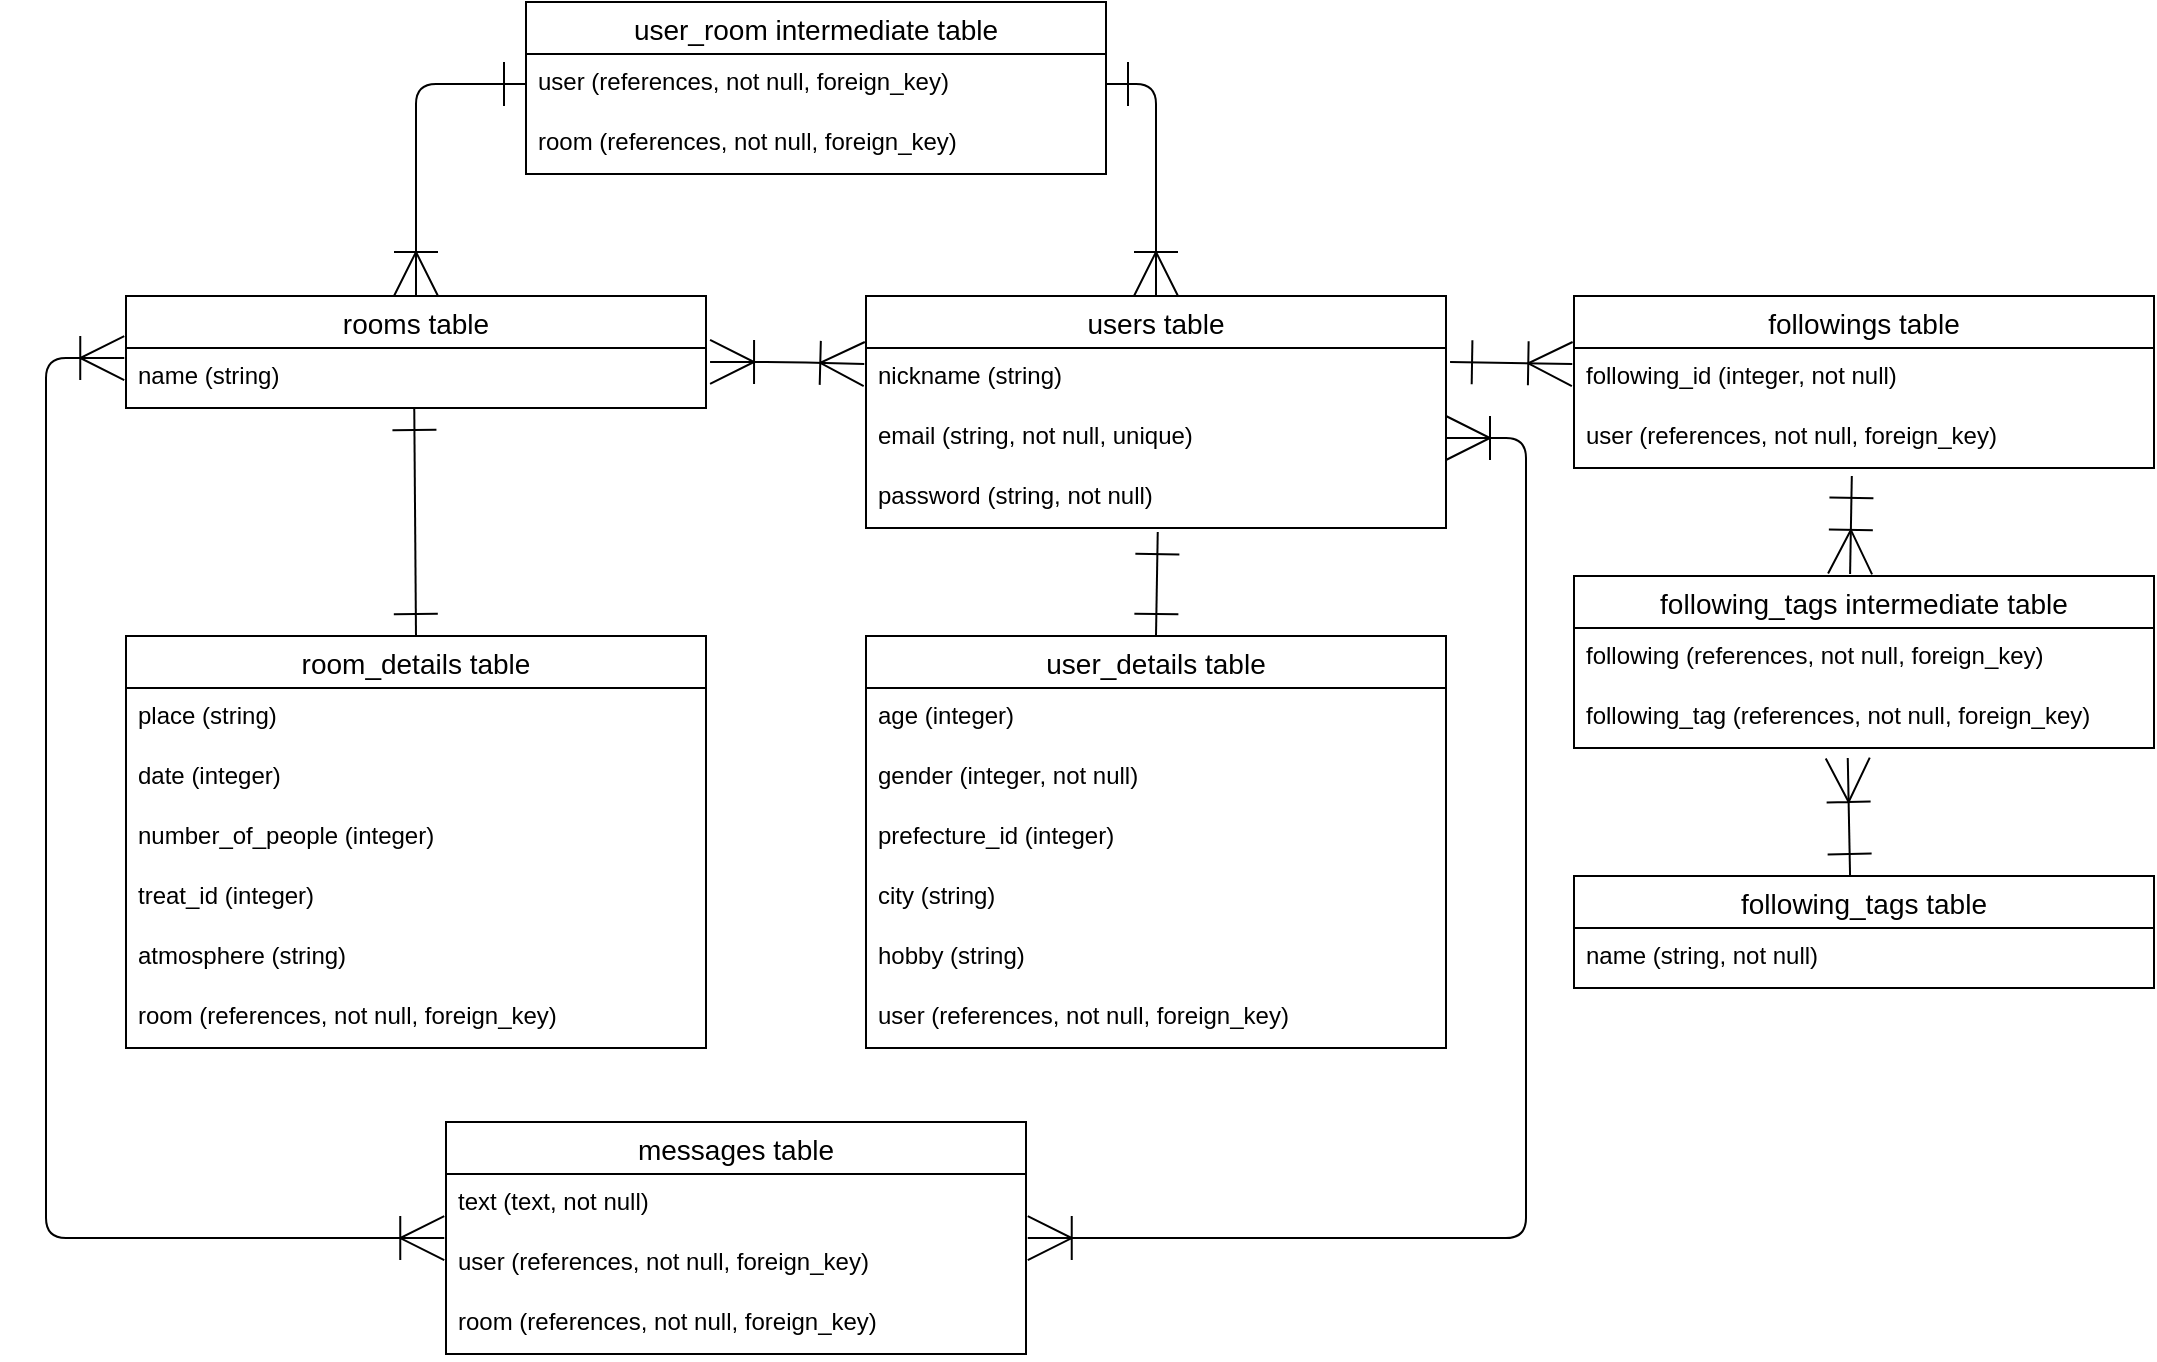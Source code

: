 <mxfile>
    <diagram id="fqUPZDVNt1wU98dqw7fa" name="ページ1">
        <mxGraphModel dx="2205" dy="807" grid="1" gridSize="10" guides="1" tooltips="1" connect="1" arrows="1" fold="1" page="1" pageScale="1" pageWidth="827" pageHeight="1169" math="0" shadow="0">
            <root>
                <mxCell id="0"/>
                <mxCell id="1" parent="0"/>
                <mxCell id="2" value="users table" style="swimlane;fontStyle=0;childLayout=stackLayout;horizontal=1;startSize=26;horizontalStack=0;resizeParent=1;resizeParentMax=0;resizeLast=0;collapsible=1;marginBottom=0;align=center;fontSize=14;" vertex="1" parent="1">
                    <mxGeometry x="110" y="187" width="290" height="116" as="geometry"/>
                </mxCell>
                <mxCell id="3" value="nickname (string)" style="text;strokeColor=none;fillColor=none;spacingLeft=4;spacingRight=4;overflow=hidden;rotatable=0;points=[[0,0.5],[1,0.5]];portConstraint=eastwest;fontSize=12;" vertex="1" parent="2">
                    <mxGeometry y="26" width="290" height="30" as="geometry"/>
                </mxCell>
                <mxCell id="4" value="email (string, not null, unique)" style="text;strokeColor=none;fillColor=none;spacingLeft=4;spacingRight=4;overflow=hidden;rotatable=0;points=[[0,0.5],[1,0.5]];portConstraint=eastwest;fontSize=12;" vertex="1" parent="2">
                    <mxGeometry y="56" width="290" height="30" as="geometry"/>
                </mxCell>
                <mxCell id="5" value="password (string, not null)" style="text;strokeColor=none;fillColor=none;spacingLeft=4;spacingRight=4;overflow=hidden;rotatable=0;points=[[0,0.5],[1,0.5]];portConstraint=eastwest;fontSize=12;" vertex="1" parent="2">
                    <mxGeometry y="86" width="290" height="30" as="geometry"/>
                </mxCell>
                <mxCell id="6" value="user_details table" style="swimlane;fontStyle=0;childLayout=stackLayout;horizontal=1;startSize=26;horizontalStack=0;resizeParent=1;resizeParentMax=0;resizeLast=0;collapsible=1;marginBottom=0;align=center;fontSize=14;" vertex="1" parent="1">
                    <mxGeometry x="110" y="357" width="290" height="206" as="geometry"/>
                </mxCell>
                <mxCell id="7" value="age (integer)" style="text;strokeColor=none;fillColor=none;spacingLeft=4;spacingRight=4;overflow=hidden;rotatable=0;points=[[0,0.5],[1,0.5]];portConstraint=eastwest;fontSize=12;" vertex="1" parent="6">
                    <mxGeometry y="26" width="290" height="30" as="geometry"/>
                </mxCell>
                <mxCell id="12" value="gender (integer, not null)" style="text;strokeColor=none;fillColor=none;spacingLeft=4;spacingRight=4;overflow=hidden;rotatable=0;points=[[0,0.5],[1,0.5]];portConstraint=eastwest;fontSize=12;" vertex="1" parent="6">
                    <mxGeometry y="56" width="290" height="30" as="geometry"/>
                </mxCell>
                <mxCell id="8" value="prefecture_id (integer)" style="text;strokeColor=none;fillColor=none;spacingLeft=4;spacingRight=4;overflow=hidden;rotatable=0;points=[[0,0.5],[1,0.5]];portConstraint=eastwest;fontSize=12;" vertex="1" parent="6">
                    <mxGeometry y="86" width="290" height="30" as="geometry"/>
                </mxCell>
                <mxCell id="9" value="city (string)" style="text;strokeColor=none;fillColor=none;spacingLeft=4;spacingRight=4;overflow=hidden;rotatable=0;points=[[0,0.5],[1,0.5]];portConstraint=eastwest;fontSize=12;" vertex="1" parent="6">
                    <mxGeometry y="116" width="290" height="30" as="geometry"/>
                </mxCell>
                <mxCell id="10" value="hobby (string)" style="text;strokeColor=none;fillColor=none;spacingLeft=4;spacingRight=4;overflow=hidden;rotatable=0;points=[[0,0.5],[1,0.5]];portConstraint=eastwest;fontSize=12;" vertex="1" parent="6">
                    <mxGeometry y="146" width="290" height="30" as="geometry"/>
                </mxCell>
                <mxCell id="11" value="user (references, not null, foreign_key)" style="text;strokeColor=none;fillColor=none;spacingLeft=4;spacingRight=4;overflow=hidden;rotatable=0;points=[[0,0.5],[1,0.5]];portConstraint=eastwest;fontSize=12;" vertex="1" parent="6">
                    <mxGeometry y="176" width="290" height="30" as="geometry"/>
                </mxCell>
                <mxCell id="13" value="followings table" style="swimlane;fontStyle=0;childLayout=stackLayout;horizontal=1;startSize=26;horizontalStack=0;resizeParent=1;resizeParentMax=0;resizeLast=0;collapsible=1;marginBottom=0;align=center;fontSize=14;" vertex="1" parent="1">
                    <mxGeometry x="464" y="187" width="290" height="86" as="geometry"/>
                </mxCell>
                <mxCell id="14" value="following_id (integer, not null)" style="text;strokeColor=none;fillColor=none;spacingLeft=4;spacingRight=4;overflow=hidden;rotatable=0;points=[[0,0.5],[1,0.5]];portConstraint=eastwest;fontSize=12;" vertex="1" parent="13">
                    <mxGeometry y="26" width="290" height="30" as="geometry"/>
                </mxCell>
                <mxCell id="17" value="user (references, not null, foreign_key)" style="text;strokeColor=none;fillColor=none;spacingLeft=4;spacingRight=4;overflow=hidden;rotatable=0;points=[[0,0.5],[1,0.5]];portConstraint=eastwest;fontSize=12;" vertex="1" parent="13">
                    <mxGeometry y="56" width="290" height="30" as="geometry"/>
                </mxCell>
                <mxCell id="18" value="following_tags table" style="swimlane;fontStyle=0;childLayout=stackLayout;horizontal=1;startSize=26;horizontalStack=0;resizeParent=1;resizeParentMax=0;resizeLast=0;collapsible=1;marginBottom=0;align=center;fontSize=14;" vertex="1" parent="1">
                    <mxGeometry x="464" y="477" width="290" height="56" as="geometry"/>
                </mxCell>
                <mxCell id="19" value="name (string, not null)" style="text;strokeColor=none;fillColor=none;spacingLeft=4;spacingRight=4;overflow=hidden;rotatable=0;points=[[0,0.5],[1,0.5]];portConstraint=eastwest;fontSize=12;" vertex="1" parent="18">
                    <mxGeometry y="26" width="290" height="30" as="geometry"/>
                </mxCell>
                <mxCell id="21" value="following_tags intermediate table" style="swimlane;fontStyle=0;childLayout=stackLayout;horizontal=1;startSize=26;horizontalStack=0;resizeParent=1;resizeParentMax=0;resizeLast=0;collapsible=1;marginBottom=0;align=center;fontSize=14;" vertex="1" parent="1">
                    <mxGeometry x="464" y="327" width="290" height="86" as="geometry"/>
                </mxCell>
                <mxCell id="23" value="following (references, not null, foreign_key)" style="text;strokeColor=none;fillColor=none;spacingLeft=4;spacingRight=4;overflow=hidden;rotatable=0;points=[[0,0.5],[1,0.5]];portConstraint=eastwest;fontSize=12;" vertex="1" parent="21">
                    <mxGeometry y="26" width="290" height="30" as="geometry"/>
                </mxCell>
                <mxCell id="24" value="following_tag (references, not null, foreign_key)" style="text;strokeColor=none;fillColor=none;spacingLeft=4;spacingRight=4;overflow=hidden;rotatable=0;points=[[0,0.5],[1,0.5]];portConstraint=eastwest;fontSize=12;" vertex="1" parent="21">
                    <mxGeometry y="56" width="290" height="30" as="geometry"/>
                </mxCell>
                <mxCell id="25" value="rooms table" style="swimlane;fontStyle=0;childLayout=stackLayout;horizontal=1;startSize=26;horizontalStack=0;resizeParent=1;resizeParentMax=0;resizeLast=0;collapsible=1;marginBottom=0;align=center;fontSize=14;" vertex="1" parent="1">
                    <mxGeometry x="-260" y="187" width="290" height="56" as="geometry"/>
                </mxCell>
                <mxCell id="26" value="name (string)" style="text;strokeColor=none;fillColor=none;spacingLeft=4;spacingRight=4;overflow=hidden;rotatable=0;points=[[0,0.5],[1,0.5]];portConstraint=eastwest;fontSize=12;" vertex="1" parent="25">
                    <mxGeometry y="26" width="290" height="30" as="geometry"/>
                </mxCell>
                <mxCell id="29" value="room_details table" style="swimlane;fontStyle=0;childLayout=stackLayout;horizontal=1;startSize=26;horizontalStack=0;resizeParent=1;resizeParentMax=0;resizeLast=0;collapsible=1;marginBottom=0;align=center;fontSize=14;" vertex="1" parent="1">
                    <mxGeometry x="-260" y="357" width="290" height="206" as="geometry"/>
                </mxCell>
                <mxCell id="30" value="place (string)" style="text;strokeColor=none;fillColor=none;spacingLeft=4;spacingRight=4;overflow=hidden;rotatable=0;points=[[0,0.5],[1,0.5]];portConstraint=eastwest;fontSize=12;" vertex="1" parent="29">
                    <mxGeometry y="26" width="290" height="30" as="geometry"/>
                </mxCell>
                <mxCell id="31" value="date (integer)" style="text;strokeColor=none;fillColor=none;spacingLeft=4;spacingRight=4;overflow=hidden;rotatable=0;points=[[0,0.5],[1,0.5]];portConstraint=eastwest;fontSize=12;" vertex="1" parent="29">
                    <mxGeometry y="56" width="290" height="30" as="geometry"/>
                </mxCell>
                <mxCell id="32" value="number_of_people (integer)" style="text;strokeColor=none;fillColor=none;spacingLeft=4;spacingRight=4;overflow=hidden;rotatable=0;points=[[0,0.5],[1,0.5]];portConstraint=eastwest;fontSize=12;" vertex="1" parent="29">
                    <mxGeometry y="86" width="290" height="30" as="geometry"/>
                </mxCell>
                <mxCell id="33" value="treat_id (integer)" style="text;strokeColor=none;fillColor=none;spacingLeft=4;spacingRight=4;overflow=hidden;rotatable=0;points=[[0,0.5],[1,0.5]];portConstraint=eastwest;fontSize=12;" vertex="1" parent="29">
                    <mxGeometry y="116" width="290" height="30" as="geometry"/>
                </mxCell>
                <mxCell id="34" value="atmosphere (string)" style="text;strokeColor=none;fillColor=none;spacingLeft=4;spacingRight=4;overflow=hidden;rotatable=0;points=[[0,0.5],[1,0.5]];portConstraint=eastwest;fontSize=12;" vertex="1" parent="29">
                    <mxGeometry y="146" width="290" height="30" as="geometry"/>
                </mxCell>
                <mxCell id="35" value="room (references, not null, foreign_key)" style="text;strokeColor=none;fillColor=none;spacingLeft=4;spacingRight=4;overflow=hidden;rotatable=0;points=[[0,0.5],[1,0.5]];portConstraint=eastwest;fontSize=12;" vertex="1" parent="29">
                    <mxGeometry y="176" width="290" height="30" as="geometry"/>
                </mxCell>
                <mxCell id="36" value="user_room intermediate table" style="swimlane;fontStyle=0;childLayout=stackLayout;horizontal=1;startSize=26;horizontalStack=0;resizeParent=1;resizeParentMax=0;resizeLast=0;collapsible=1;marginBottom=0;align=center;fontSize=14;" vertex="1" parent="1">
                    <mxGeometry x="-60" y="40" width="290" height="86" as="geometry"/>
                </mxCell>
                <mxCell id="37" value="user (references, not null, foreign_key)" style="text;strokeColor=none;fillColor=none;spacingLeft=4;spacingRight=4;overflow=hidden;rotatable=0;points=[[0,0.5],[1,0.5]];portConstraint=eastwest;fontSize=12;" vertex="1" parent="36">
                    <mxGeometry y="26" width="290" height="30" as="geometry"/>
                </mxCell>
                <mxCell id="38" value="room (references, not null, foreign_key)" style="text;strokeColor=none;fillColor=none;spacingLeft=4;spacingRight=4;overflow=hidden;rotatable=0;points=[[0,0.5],[1,0.5]];portConstraint=eastwest;fontSize=12;" vertex="1" parent="36">
                    <mxGeometry y="56" width="290" height="30" as="geometry"/>
                </mxCell>
                <mxCell id="39" value="messages table" style="swimlane;fontStyle=0;childLayout=stackLayout;horizontal=1;startSize=26;horizontalStack=0;resizeParent=1;resizeParentMax=0;resizeLast=0;collapsible=1;marginBottom=0;align=center;fontSize=14;" vertex="1" parent="1">
                    <mxGeometry x="-100" y="600" width="290" height="116" as="geometry"/>
                </mxCell>
                <mxCell id="42" value="text (text, not null)" style="text;strokeColor=none;fillColor=none;spacingLeft=4;spacingRight=4;overflow=hidden;rotatable=0;points=[[0,0.5],[1,0.5]];portConstraint=eastwest;fontSize=12;" vertex="1" parent="39">
                    <mxGeometry y="26" width="290" height="30" as="geometry"/>
                </mxCell>
                <mxCell id="40" value="user (references, not null, foreign_key)" style="text;strokeColor=none;fillColor=none;spacingLeft=4;spacingRight=4;overflow=hidden;rotatable=0;points=[[0,0.5],[1,0.5]];portConstraint=eastwest;fontSize=12;" vertex="1" parent="39">
                    <mxGeometry y="56" width="290" height="30" as="geometry"/>
                </mxCell>
                <mxCell id="41" value="room (references, not null, foreign_key)" style="text;strokeColor=none;fillColor=none;spacingLeft=4;spacingRight=4;overflow=hidden;rotatable=0;points=[[0,0.5],[1,0.5]];portConstraint=eastwest;fontSize=12;" vertex="1" parent="39">
                    <mxGeometry y="86" width="290" height="30" as="geometry"/>
                </mxCell>
                <mxCell id="43" style="edgeStyle=none;html=1;startArrow=ERoneToMany;startFill=0;endArrow=ERoneToMany;endFill=0;endSize=20;startSize=20;entryX=1.007;entryY=0.233;entryDx=0;entryDy=0;entryPerimeter=0;exitX=-0.003;exitY=0.267;exitDx=0;exitDy=0;exitPerimeter=0;" edge="1" parent="1" source="3" target="26">
                    <mxGeometry relative="1" as="geometry">
                        <mxPoint x="90" y="220" as="sourcePoint"/>
                        <mxPoint x="50" y="220" as="targetPoint"/>
                        <Array as="points">
                            <mxPoint x="70" y="220"/>
                        </Array>
                    </mxGeometry>
                </mxCell>
                <mxCell id="44" style="edgeStyle=none;html=1;exitX=-0.003;exitY=0.267;exitDx=0;exitDy=0;entryX=1.007;entryY=0.233;entryDx=0;entryDy=0;startArrow=ERoneToMany;startFill=0;endArrow=ERone;endFill=0;endSize=20;startSize=20;entryPerimeter=0;exitPerimeter=0;" edge="1" parent="1" source="14" target="3">
                    <mxGeometry relative="1" as="geometry">
                        <mxPoint x="610" y="-30" as="sourcePoint"/>
                        <mxPoint x="530" y="-30" as="targetPoint"/>
                        <Array as="points"/>
                    </mxGeometry>
                </mxCell>
                <mxCell id="45" style="edgeStyle=none;html=1;exitX=0.5;exitY=0;exitDx=0;exitDy=0;entryX=0.497;entryY=1;entryDx=0;entryDy=0;startArrow=ERone;startFill=0;endArrow=ERone;endFill=0;endSize=20;startSize=20;entryPerimeter=0;" edge="1" parent="1" source="29" target="26">
                    <mxGeometry relative="1" as="geometry">
                        <mxPoint x="-90" y="300" as="sourcePoint"/>
                        <mxPoint x="-170" y="300" as="targetPoint"/>
                        <Array as="points"/>
                    </mxGeometry>
                </mxCell>
                <mxCell id="46" style="edgeStyle=orthogonalEdgeStyle;html=1;exitX=-0.003;exitY=0.067;exitDx=0;exitDy=0;entryX=-0.003;entryY=0.167;entryDx=0;entryDy=0;startArrow=ERoneToMany;startFill=0;endArrow=ERoneToMany;endFill=0;endSize=20;startSize=20;exitPerimeter=0;entryPerimeter=0;" edge="1" parent="1" source="40" target="26">
                    <mxGeometry relative="1" as="geometry">
                        <mxPoint x="-75" y="-82.5" as="sourcePoint"/>
                        <mxPoint x="-155" y="-82.5" as="targetPoint"/>
                        <Array as="points">
                            <mxPoint x="-300" y="658"/>
                            <mxPoint x="-300" y="218"/>
                        </Array>
                    </mxGeometry>
                </mxCell>
                <mxCell id="47" style="edgeStyle=orthogonalEdgeStyle;html=1;exitX=1;exitY=0.5;exitDx=0;exitDy=0;entryX=1.003;entryY=0.067;entryDx=0;entryDy=0;startArrow=ERoneToMany;startFill=0;endArrow=ERoneToMany;endFill=0;endSize=20;startSize=20;entryPerimeter=0;" edge="1" parent="1" source="4" target="40">
                    <mxGeometry relative="1" as="geometry">
                        <mxPoint x="330" y="-82.5" as="sourcePoint"/>
                        <mxPoint x="250" y="-82.5" as="targetPoint"/>
                        <Array as="points">
                            <mxPoint x="440" y="258"/>
                            <mxPoint x="440" y="658"/>
                        </Array>
                    </mxGeometry>
                </mxCell>
                <mxCell id="48" style="edgeStyle=orthogonalEdgeStyle;html=1;exitX=0;exitY=0.5;exitDx=0;exitDy=0;entryX=0.5;entryY=0;entryDx=0;entryDy=0;startArrow=ERone;startFill=0;endArrow=ERoneToMany;endFill=0;endSize=20;startSize=20;" edge="1" parent="1" source="37" target="25">
                    <mxGeometry relative="1" as="geometry">
                        <mxPoint x="-60" y="82.5" as="sourcePoint"/>
                        <mxPoint x="-140" y="82.5" as="targetPoint"/>
                    </mxGeometry>
                </mxCell>
                <mxCell id="50" style="edgeStyle=orthogonalEdgeStyle;html=1;exitX=1;exitY=0.5;exitDx=0;exitDy=0;entryX=0.5;entryY=0;entryDx=0;entryDy=0;startArrow=ERone;startFill=0;endArrow=ERoneToMany;endFill=0;endSize=20;startSize=20;" edge="1" parent="1" source="37" target="2">
                    <mxGeometry relative="1" as="geometry">
                        <mxPoint x="365" y="60" as="sourcePoint"/>
                        <mxPoint x="310" y="166" as="targetPoint"/>
                    </mxGeometry>
                </mxCell>
                <mxCell id="51" style="edgeStyle=none;html=1;entryX=0.503;entryY=1.067;entryDx=0;entryDy=0;startArrow=ERone;startFill=0;endArrow=ERone;endFill=0;endSize=20;startSize=20;entryPerimeter=0;exitX=0.5;exitY=0;exitDx=0;exitDy=0;" edge="1" parent="1" source="6" target="5">
                    <mxGeometry relative="1" as="geometry">
                        <mxPoint x="256" y="340" as="sourcePoint"/>
                        <mxPoint x="-105.87" y="253" as="targetPoint"/>
                        <Array as="points"/>
                    </mxGeometry>
                </mxCell>
                <mxCell id="52" style="edgeStyle=none;html=1;exitX=0.476;exitY=-0.012;exitDx=0;exitDy=0;entryX=0.479;entryY=1.133;entryDx=0;entryDy=0;startArrow=ERoneToMany;startFill=0;endArrow=ERone;endFill=0;endSize=20;startSize=20;entryPerimeter=0;exitPerimeter=0;" edge="1" parent="1" source="21" target="17">
                    <mxGeometry relative="1" as="geometry">
                        <mxPoint x="473.13" y="231.01" as="sourcePoint"/>
                        <mxPoint x="412.03" y="229.99" as="targetPoint"/>
                        <Array as="points"/>
                    </mxGeometry>
                </mxCell>
                <mxCell id="53" style="edgeStyle=none;html=1;exitX=0.472;exitY=1.167;exitDx=0;exitDy=0;entryX=0.476;entryY=0;entryDx=0;entryDy=0;startArrow=ERoneToMany;startFill=0;endArrow=ERone;endFill=0;endSize=20;startSize=20;entryPerimeter=0;exitPerimeter=0;" edge="1" parent="1" source="24" target="18">
                    <mxGeometry relative="1" as="geometry">
                        <mxPoint x="483.13" y="241.01" as="sourcePoint"/>
                        <mxPoint x="422.03" y="239.99" as="targetPoint"/>
                        <Array as="points"/>
                    </mxGeometry>
                </mxCell>
            </root>
        </mxGraphModel>
    </diagram>
</mxfile>